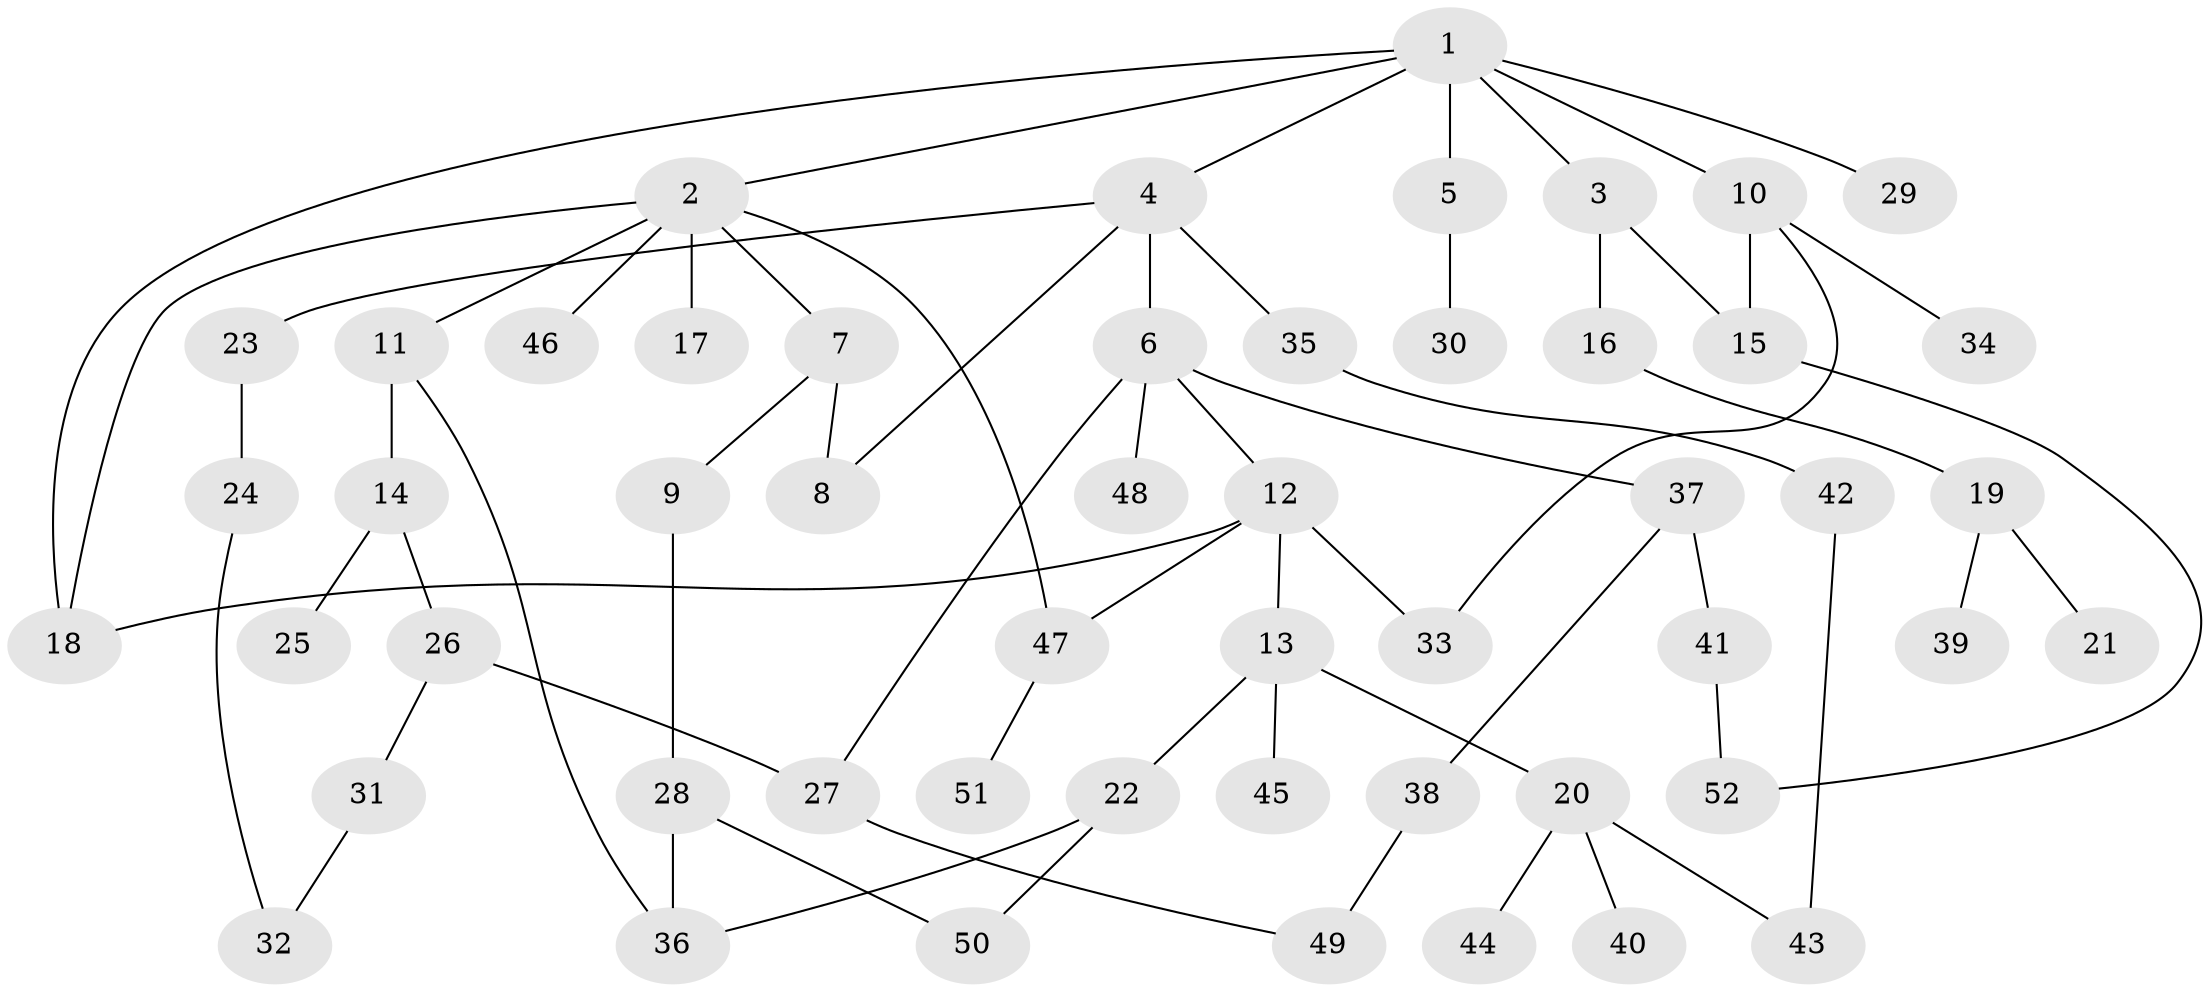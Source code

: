 // coarse degree distribution, {3: 0.2692307692307692, 2: 0.4230769230769231, 4: 0.038461538461538464, 5: 0.11538461538461539, 6: 0.07692307692307693, 1: 0.07692307692307693}
// Generated by graph-tools (version 1.1) at 2025/36/03/04/25 23:36:08]
// undirected, 52 vertices, 65 edges
graph export_dot {
  node [color=gray90,style=filled];
  1;
  2;
  3;
  4;
  5;
  6;
  7;
  8;
  9;
  10;
  11;
  12;
  13;
  14;
  15;
  16;
  17;
  18;
  19;
  20;
  21;
  22;
  23;
  24;
  25;
  26;
  27;
  28;
  29;
  30;
  31;
  32;
  33;
  34;
  35;
  36;
  37;
  38;
  39;
  40;
  41;
  42;
  43;
  44;
  45;
  46;
  47;
  48;
  49;
  50;
  51;
  52;
  1 -- 2;
  1 -- 3;
  1 -- 4;
  1 -- 5;
  1 -- 10;
  1 -- 29;
  1 -- 18;
  2 -- 7;
  2 -- 11;
  2 -- 17;
  2 -- 46;
  2 -- 18;
  2 -- 47;
  3 -- 16;
  3 -- 15;
  4 -- 6;
  4 -- 8;
  4 -- 23;
  4 -- 35;
  5 -- 30;
  6 -- 12;
  6 -- 27;
  6 -- 37;
  6 -- 48;
  7 -- 9;
  7 -- 8;
  9 -- 28;
  10 -- 15;
  10 -- 34;
  10 -- 33;
  11 -- 14;
  11 -- 36;
  12 -- 13;
  12 -- 18;
  12 -- 33;
  12 -- 47;
  13 -- 20;
  13 -- 22;
  13 -- 45;
  14 -- 25;
  14 -- 26;
  15 -- 52;
  16 -- 19;
  19 -- 21;
  19 -- 39;
  20 -- 40;
  20 -- 43;
  20 -- 44;
  22 -- 50;
  22 -- 36;
  23 -- 24;
  24 -- 32;
  26 -- 31;
  26 -- 27;
  27 -- 49;
  28 -- 50;
  28 -- 36;
  31 -- 32;
  35 -- 42;
  37 -- 38;
  37 -- 41;
  38 -- 49;
  41 -- 52;
  42 -- 43;
  47 -- 51;
}
